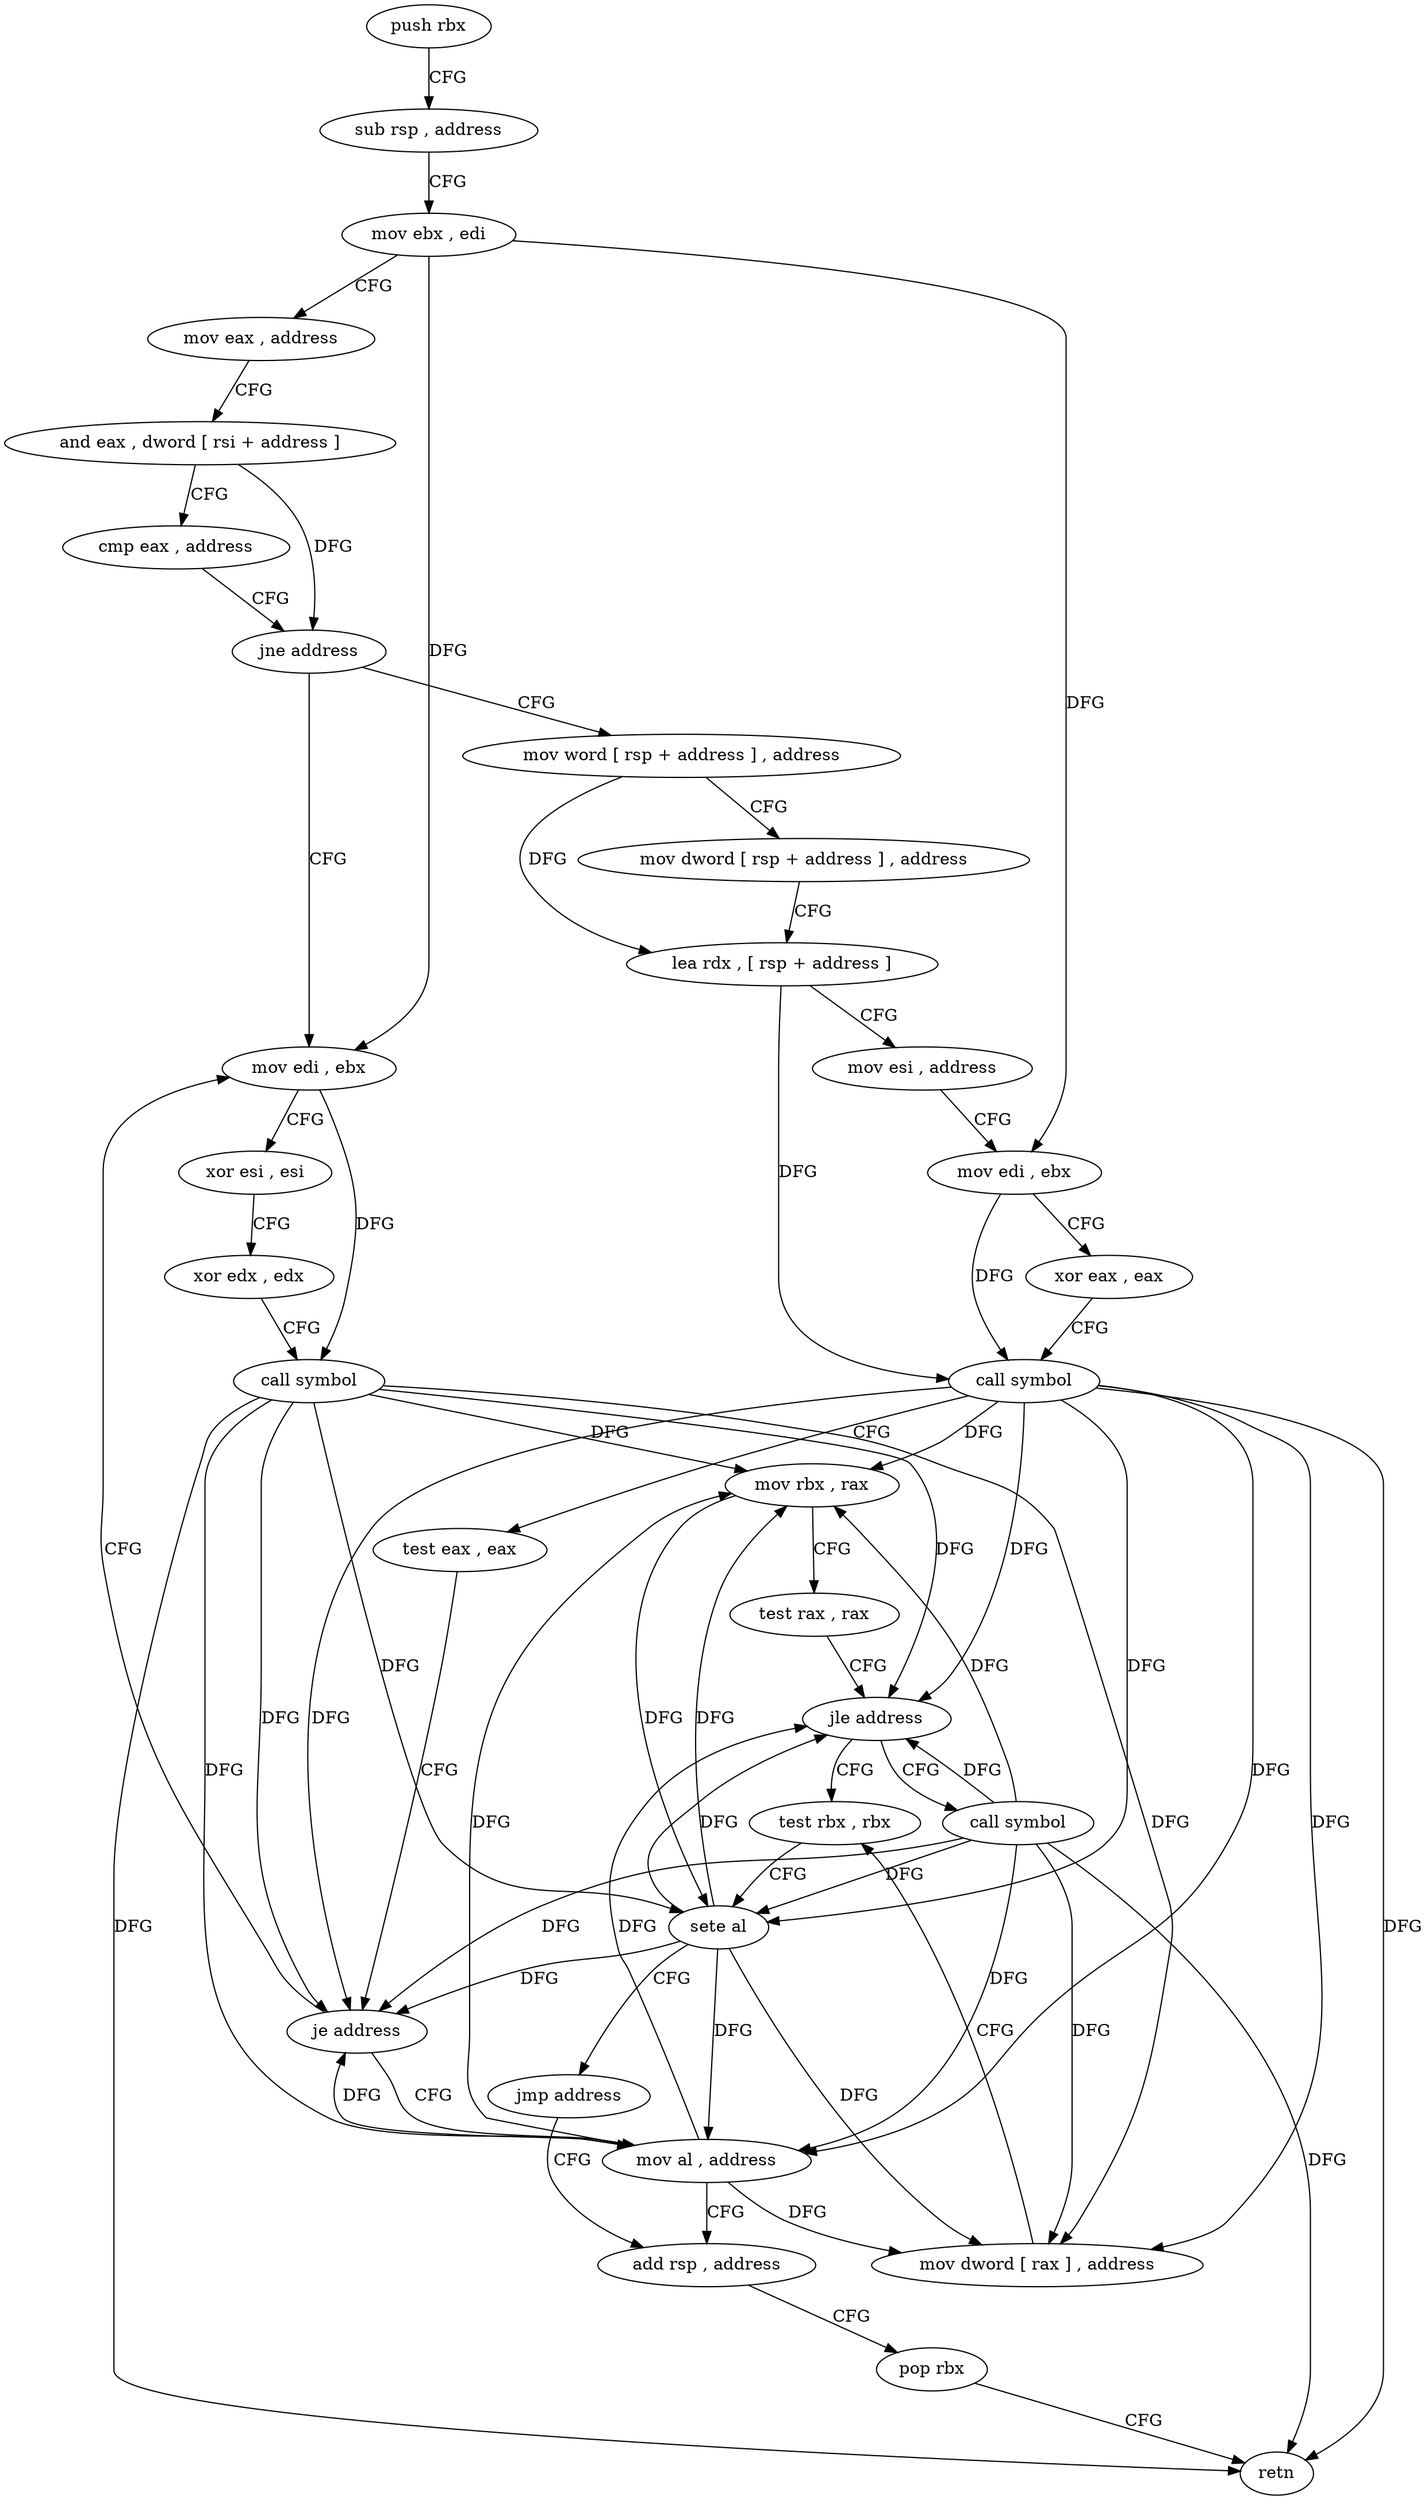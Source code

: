 digraph "func" {
"4207280" [label = "push rbx" ]
"4207281" [label = "sub rsp , address" ]
"4207285" [label = "mov ebx , edi" ]
"4207287" [label = "mov eax , address" ]
"4207292" [label = "and eax , dword [ rsi + address ]" ]
"4207295" [label = "cmp eax , address" ]
"4207300" [label = "jne address" ]
"4207340" [label = "mov edi , ebx" ]
"4207302" [label = "mov word [ rsp + address ] , address" ]
"4207342" [label = "xor esi , esi" ]
"4207344" [label = "xor edx , edx" ]
"4207346" [label = "call symbol" ]
"4207351" [label = "mov rbx , rax" ]
"4207354" [label = "test rax , rax" ]
"4207357" [label = "jle address" ]
"4207370" [label = "test rbx , rbx" ]
"4207359" [label = "call symbol" ]
"4207309" [label = "mov dword [ rsp + address ] , address" ]
"4207317" [label = "lea rdx , [ rsp + address ]" ]
"4207322" [label = "mov esi , address" ]
"4207327" [label = "mov edi , ebx" ]
"4207329" [label = "xor eax , eax" ]
"4207331" [label = "call symbol" ]
"4207336" [label = "test eax , eax" ]
"4207338" [label = "je address" ]
"4207378" [label = "mov al , address" ]
"4207373" [label = "sete al" ]
"4207376" [label = "jmp address" ]
"4207380" [label = "add rsp , address" ]
"4207364" [label = "mov dword [ rax ] , address" ]
"4207384" [label = "pop rbx" ]
"4207385" [label = "retn" ]
"4207280" -> "4207281" [ label = "CFG" ]
"4207281" -> "4207285" [ label = "CFG" ]
"4207285" -> "4207287" [ label = "CFG" ]
"4207285" -> "4207340" [ label = "DFG" ]
"4207285" -> "4207327" [ label = "DFG" ]
"4207287" -> "4207292" [ label = "CFG" ]
"4207292" -> "4207295" [ label = "CFG" ]
"4207292" -> "4207300" [ label = "DFG" ]
"4207295" -> "4207300" [ label = "CFG" ]
"4207300" -> "4207340" [ label = "CFG" ]
"4207300" -> "4207302" [ label = "CFG" ]
"4207340" -> "4207342" [ label = "CFG" ]
"4207340" -> "4207346" [ label = "DFG" ]
"4207302" -> "4207309" [ label = "CFG" ]
"4207302" -> "4207317" [ label = "DFG" ]
"4207342" -> "4207344" [ label = "CFG" ]
"4207344" -> "4207346" [ label = "CFG" ]
"4207346" -> "4207351" [ label = "DFG" ]
"4207346" -> "4207357" [ label = "DFG" ]
"4207346" -> "4207338" [ label = "DFG" ]
"4207346" -> "4207373" [ label = "DFG" ]
"4207346" -> "4207364" [ label = "DFG" ]
"4207346" -> "4207378" [ label = "DFG" ]
"4207346" -> "4207385" [ label = "DFG" ]
"4207351" -> "4207354" [ label = "CFG" ]
"4207351" -> "4207373" [ label = "DFG" ]
"4207354" -> "4207357" [ label = "CFG" ]
"4207357" -> "4207370" [ label = "CFG" ]
"4207357" -> "4207359" [ label = "CFG" ]
"4207370" -> "4207373" [ label = "CFG" ]
"4207359" -> "4207364" [ label = "DFG" ]
"4207359" -> "4207351" [ label = "DFG" ]
"4207359" -> "4207357" [ label = "DFG" ]
"4207359" -> "4207338" [ label = "DFG" ]
"4207359" -> "4207373" [ label = "DFG" ]
"4207359" -> "4207378" [ label = "DFG" ]
"4207359" -> "4207385" [ label = "DFG" ]
"4207309" -> "4207317" [ label = "CFG" ]
"4207317" -> "4207322" [ label = "CFG" ]
"4207317" -> "4207331" [ label = "DFG" ]
"4207322" -> "4207327" [ label = "CFG" ]
"4207327" -> "4207329" [ label = "CFG" ]
"4207327" -> "4207331" [ label = "DFG" ]
"4207329" -> "4207331" [ label = "CFG" ]
"4207331" -> "4207336" [ label = "CFG" ]
"4207331" -> "4207351" [ label = "DFG" ]
"4207331" -> "4207357" [ label = "DFG" ]
"4207331" -> "4207338" [ label = "DFG" ]
"4207331" -> "4207373" [ label = "DFG" ]
"4207331" -> "4207364" [ label = "DFG" ]
"4207331" -> "4207378" [ label = "DFG" ]
"4207331" -> "4207385" [ label = "DFG" ]
"4207336" -> "4207338" [ label = "CFG" ]
"4207338" -> "4207378" [ label = "CFG" ]
"4207338" -> "4207340" [ label = "CFG" ]
"4207378" -> "4207380" [ label = "CFG" ]
"4207378" -> "4207351" [ label = "DFG" ]
"4207378" -> "4207357" [ label = "DFG" ]
"4207378" -> "4207338" [ label = "DFG" ]
"4207378" -> "4207364" [ label = "DFG" ]
"4207373" -> "4207376" [ label = "CFG" ]
"4207373" -> "4207351" [ label = "DFG" ]
"4207373" -> "4207357" [ label = "DFG" ]
"4207373" -> "4207338" [ label = "DFG" ]
"4207373" -> "4207364" [ label = "DFG" ]
"4207373" -> "4207378" [ label = "DFG" ]
"4207376" -> "4207380" [ label = "CFG" ]
"4207380" -> "4207384" [ label = "CFG" ]
"4207364" -> "4207370" [ label = "CFG" ]
"4207384" -> "4207385" [ label = "CFG" ]
}
